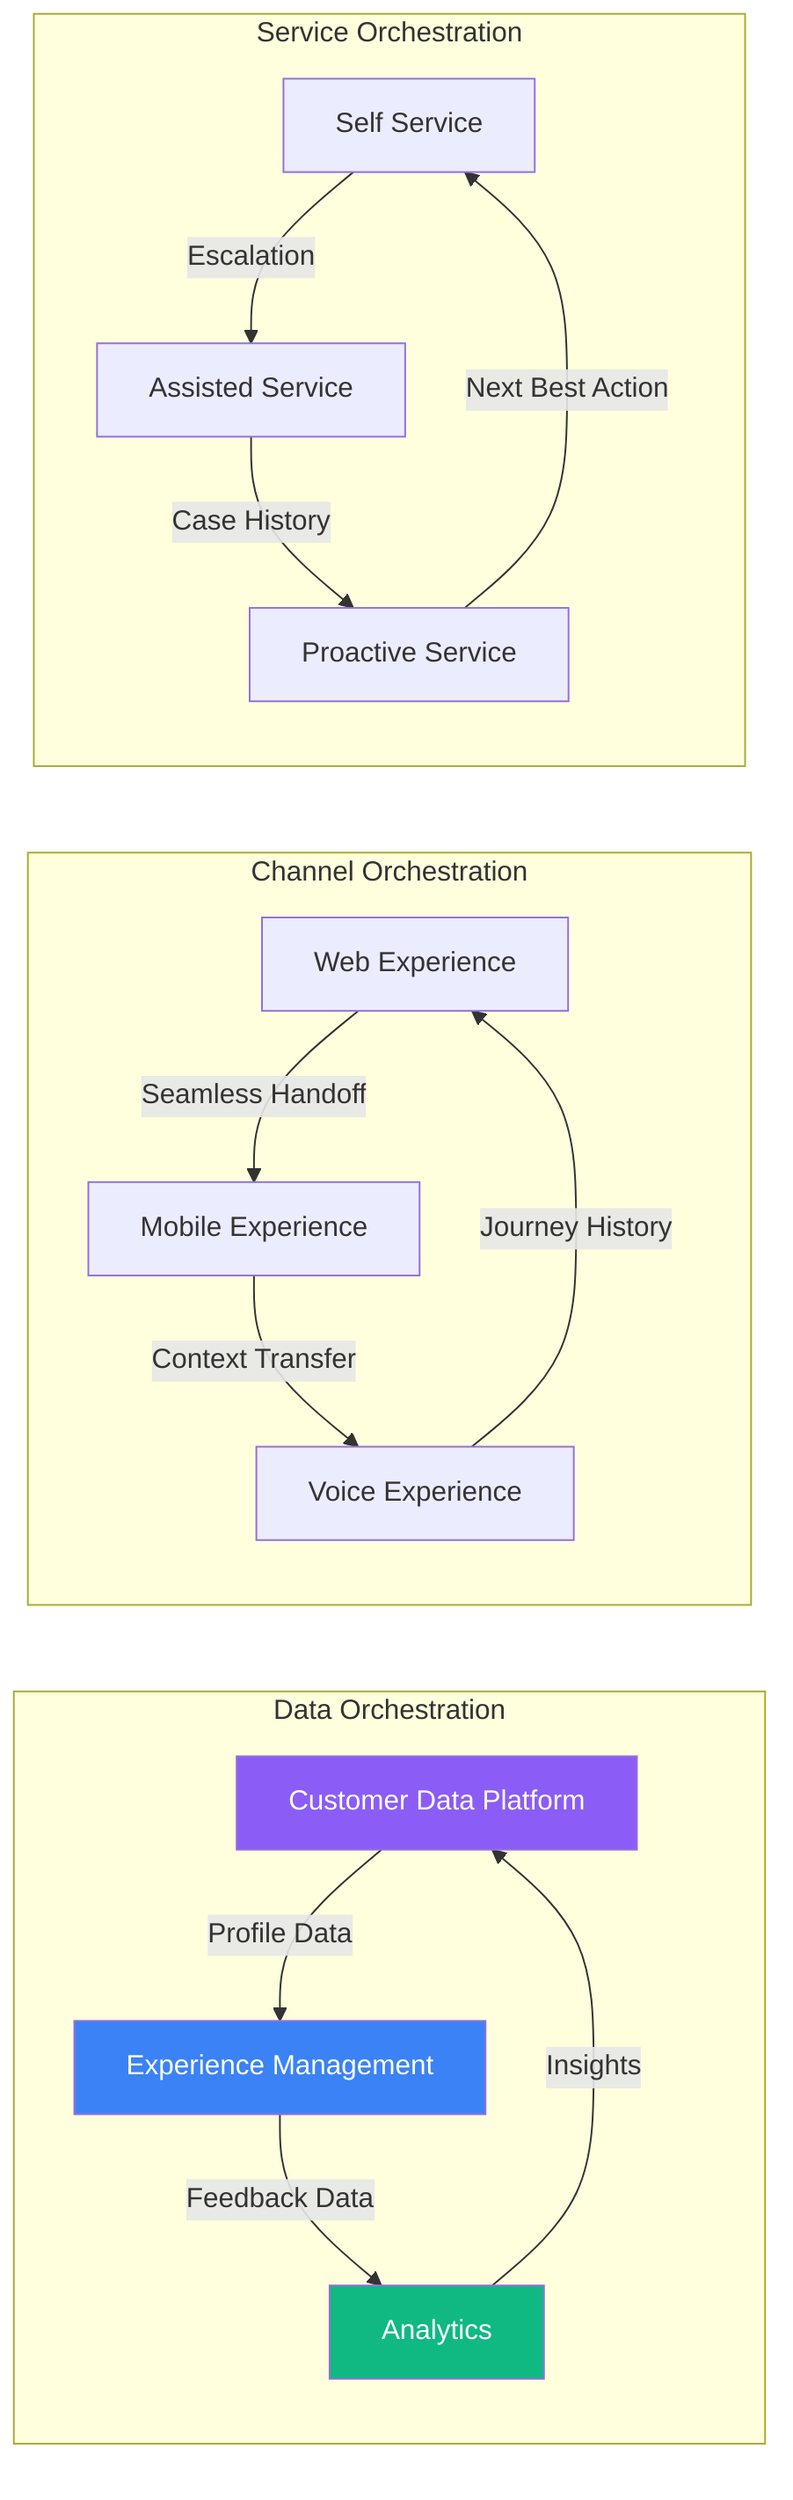 graph LR
    subgraph "Data Orchestration"
        CDP[Customer Data Platform]
        XM[Experience Management]
        AN[Analytics]
        
        CDP -->|Profile Data| XM
        XM -->|Feedback Data| AN
        AN -->|Insights| CDP
    end

    subgraph "Channel Orchestration"
        WEB[Web Experience]
        MOB[Mobile Experience]
        VOI[Voice Experience]
        
        WEB -->|Seamless Handoff| MOB
        MOB -->|Context Transfer| VOI
        VOI -->|Journey History| WEB
    end

    subgraph "Service Orchestration"
        SS[Self Service]
        AS[Assisted Service]
        PS[Proactive Service]
        
        SS -->|Escalation| AS
        AS -->|Case History| PS
        PS -->|Next Best Action| SS
    end

    style CDP fill:#8b5cf6,color:#fff
    style XM fill:#3b82f6,color:#fff
    style AN fill:#10b981,color:#fff
